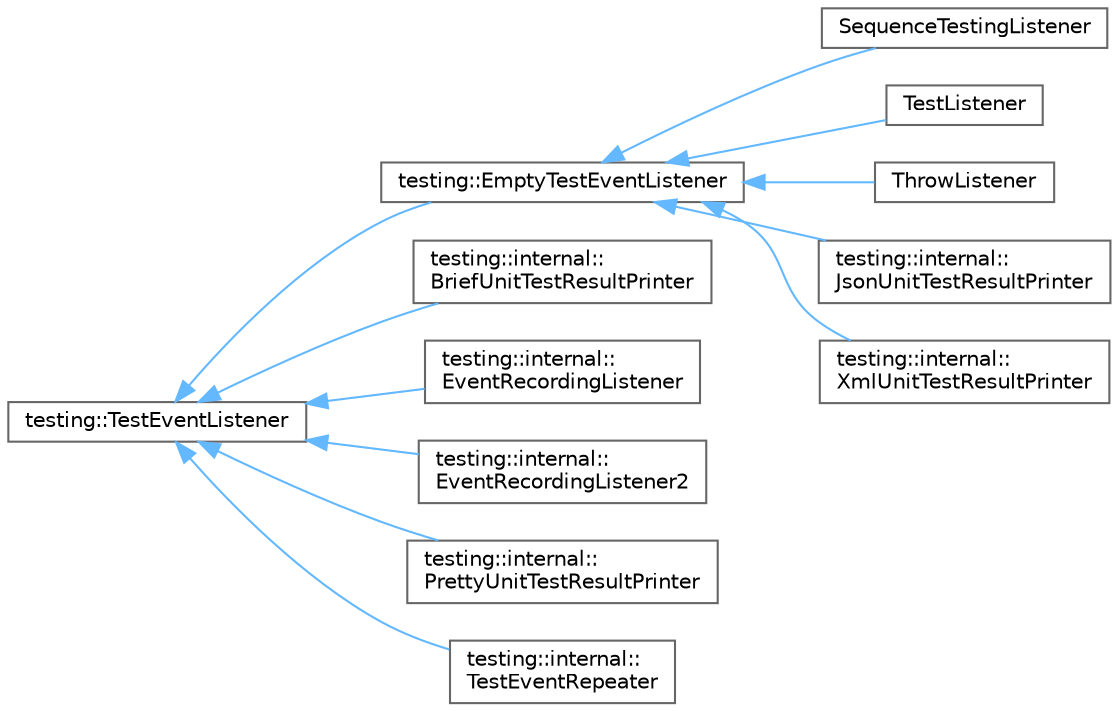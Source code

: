 digraph "Graphical Class Hierarchy"
{
 // LATEX_PDF_SIZE
  bgcolor="transparent";
  edge [fontname=Helvetica,fontsize=10,labelfontname=Helvetica,labelfontsize=10];
  node [fontname=Helvetica,fontsize=10,shape=box,height=0.2,width=0.4];
  rankdir="LR";
  Node0 [id="Node000000",label="testing::TestEventListener",height=0.2,width=0.4,color="grey40", fillcolor="white", style="filled",URL="$classtesting_1_1_test_event_listener.html",tooltip=" "];
  Node0 -> Node1 [id="edge216_Node000000_Node000001",dir="back",color="steelblue1",style="solid",tooltip=" "];
  Node1 [id="Node000001",label="testing::EmptyTestEventListener",height=0.2,width=0.4,color="grey40", fillcolor="white", style="filled",URL="$classtesting_1_1_empty_test_event_listener.html",tooltip=" "];
  Node1 -> Node2 [id="edge217_Node000001_Node000002",dir="back",color="steelblue1",style="solid",tooltip=" "];
  Node2 [id="Node000002",label="SequenceTestingListener",height=0.2,width=0.4,color="grey40", fillcolor="white", style="filled",URL="$class_sequence_testing_listener.html",tooltip=" "];
  Node1 -> Node3 [id="edge218_Node000001_Node000003",dir="back",color="steelblue1",style="solid",tooltip=" "];
  Node3 [id="Node000003",label="TestListener",height=0.2,width=0.4,color="grey40", fillcolor="white", style="filled",URL="$class_test_listener.html",tooltip=" "];
  Node1 -> Node4 [id="edge219_Node000001_Node000004",dir="back",color="steelblue1",style="solid",tooltip=" "];
  Node4 [id="Node000004",label="ThrowListener",height=0.2,width=0.4,color="grey40", fillcolor="white", style="filled",URL="$class_throw_listener.html",tooltip=" "];
  Node1 -> Node5 [id="edge220_Node000001_Node000005",dir="back",color="steelblue1",style="solid",tooltip=" "];
  Node5 [id="Node000005",label="testing::internal::\lJsonUnitTestResultPrinter",height=0.2,width=0.4,color="grey40", fillcolor="white", style="filled",URL="$classtesting_1_1internal_1_1_json_unit_test_result_printer.html",tooltip=" "];
  Node1 -> Node6 [id="edge221_Node000001_Node000006",dir="back",color="steelblue1",style="solid",tooltip=" "];
  Node6 [id="Node000006",label="testing::internal::\lXmlUnitTestResultPrinter",height=0.2,width=0.4,color="grey40", fillcolor="white", style="filled",URL="$classtesting_1_1internal_1_1_xml_unit_test_result_printer.html",tooltip=" "];
  Node0 -> Node7 [id="edge222_Node000000_Node000007",dir="back",color="steelblue1",style="solid",tooltip=" "];
  Node7 [id="Node000007",label="testing::internal::\lBriefUnitTestResultPrinter",height=0.2,width=0.4,color="grey40", fillcolor="white", style="filled",URL="$classtesting_1_1internal_1_1_brief_unit_test_result_printer.html",tooltip=" "];
  Node0 -> Node8 [id="edge223_Node000000_Node000008",dir="back",color="steelblue1",style="solid",tooltip=" "];
  Node8 [id="Node000008",label="testing::internal::\lEventRecordingListener",height=0.2,width=0.4,color="grey40", fillcolor="white", style="filled",URL="$classtesting_1_1internal_1_1_event_recording_listener.html",tooltip=" "];
  Node0 -> Node9 [id="edge224_Node000000_Node000009",dir="back",color="steelblue1",style="solid",tooltip=" "];
  Node9 [id="Node000009",label="testing::internal::\lEventRecordingListener2",height=0.2,width=0.4,color="grey40", fillcolor="white", style="filled",URL="$classtesting_1_1internal_1_1_event_recording_listener2.html",tooltip=" "];
  Node0 -> Node10 [id="edge225_Node000000_Node000010",dir="back",color="steelblue1",style="solid",tooltip=" "];
  Node10 [id="Node000010",label="testing::internal::\lPrettyUnitTestResultPrinter",height=0.2,width=0.4,color="grey40", fillcolor="white", style="filled",URL="$classtesting_1_1internal_1_1_pretty_unit_test_result_printer.html",tooltip=" "];
  Node0 -> Node11 [id="edge226_Node000000_Node000011",dir="back",color="steelblue1",style="solid",tooltip=" "];
  Node11 [id="Node000011",label="testing::internal::\lTestEventRepeater",height=0.2,width=0.4,color="grey40", fillcolor="white", style="filled",URL="$classtesting_1_1internal_1_1_test_event_repeater.html",tooltip=" "];
}
